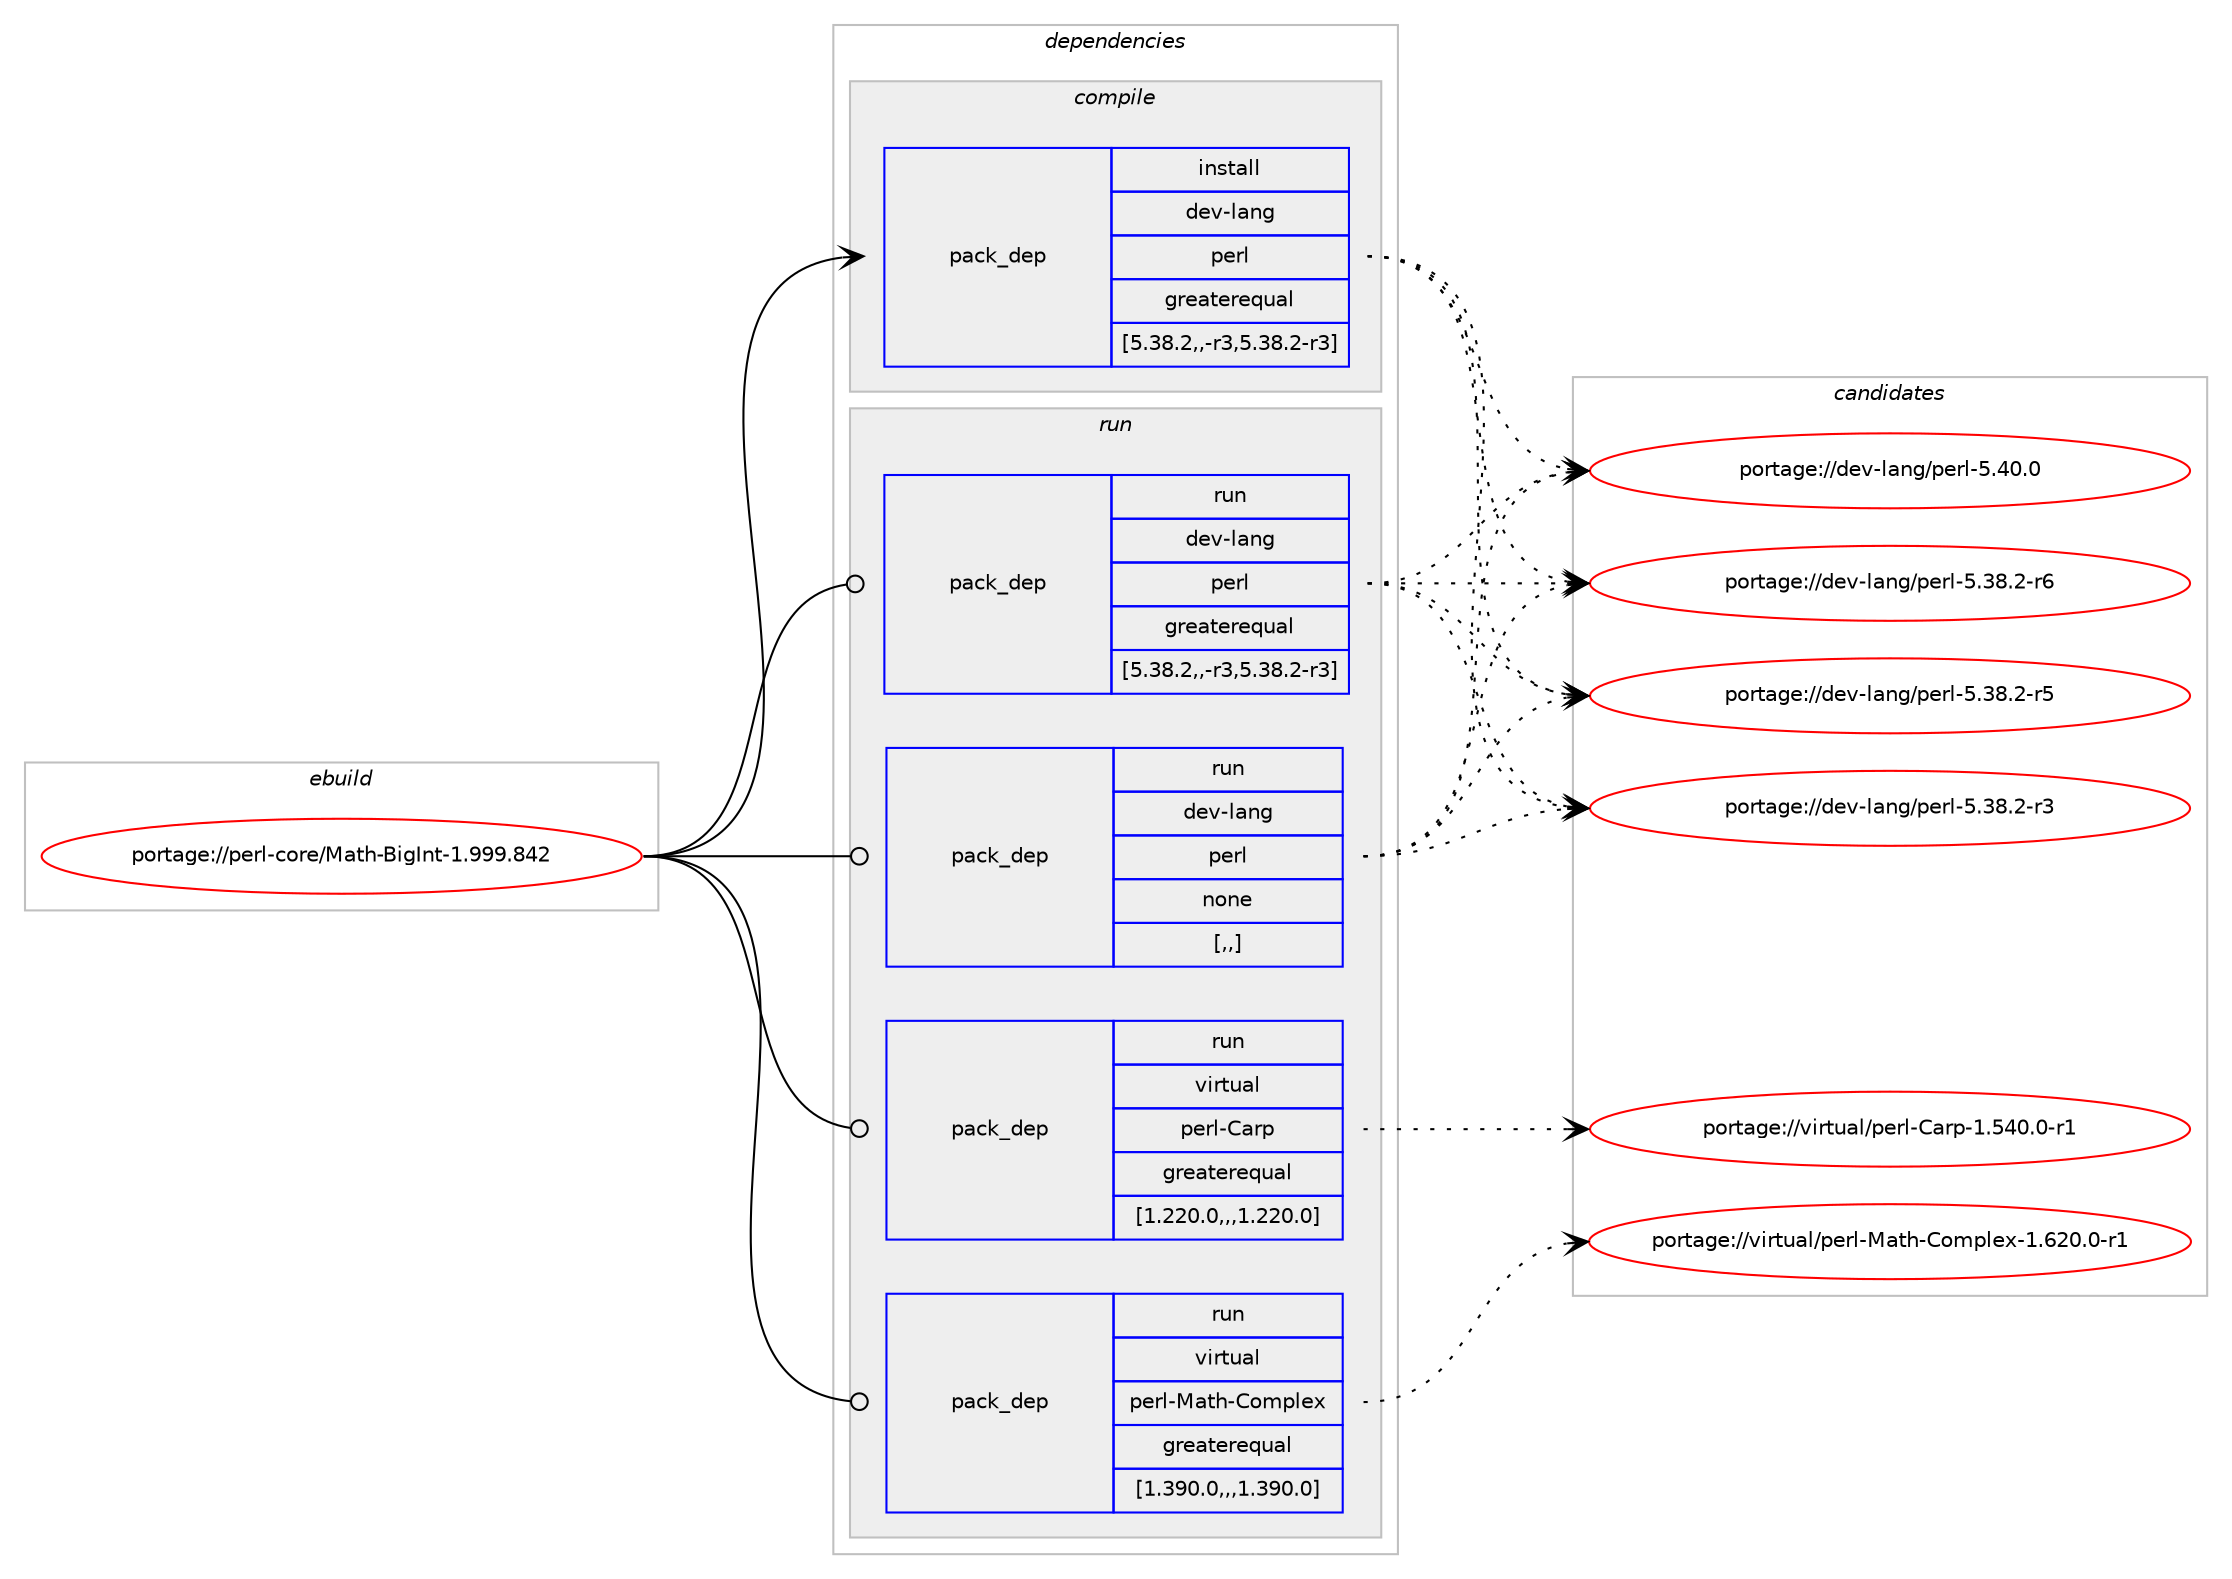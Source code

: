 digraph prolog {

# *************
# Graph options
# *************

newrank=true;
concentrate=true;
compound=true;
graph [rankdir=LR,fontname=Helvetica,fontsize=10,ranksep=1.5];#, ranksep=2.5, nodesep=0.2];
edge  [arrowhead=vee];
node  [fontname=Helvetica,fontsize=10];

# **********
# The ebuild
# **********

subgraph cluster_leftcol {
color=gray;
label=<<i>ebuild</i>>;
id [label="portage://perl-core/Math-BigInt-1.999.842", color=red, width=4, href="../perl-core/Math-BigInt-1.999.842.svg"];
}

# ****************
# The dependencies
# ****************

subgraph cluster_midcol {
color=gray;
label=<<i>dependencies</i>>;
subgraph cluster_compile {
fillcolor="#eeeeee";
style=filled;
label=<<i>compile</i>>;
subgraph pack8772 {
dependency14290 [label=<<TABLE BORDER="0" CELLBORDER="1" CELLSPACING="0" CELLPADDING="4" WIDTH="220"><TR><TD ROWSPAN="6" CELLPADDING="30">pack_dep</TD></TR><TR><TD WIDTH="110">install</TD></TR><TR><TD>dev-lang</TD></TR><TR><TD>perl</TD></TR><TR><TD>greaterequal</TD></TR><TR><TD>[5.38.2,,-r3,5.38.2-r3]</TD></TR></TABLE>>, shape=none, color=blue];
}
id:e -> dependency14290:w [weight=20,style="solid",arrowhead="vee"];
}
subgraph cluster_compileandrun {
fillcolor="#eeeeee";
style=filled;
label=<<i>compile and run</i>>;
}
subgraph cluster_run {
fillcolor="#eeeeee";
style=filled;
label=<<i>run</i>>;
subgraph pack8773 {
dependency14291 [label=<<TABLE BORDER="0" CELLBORDER="1" CELLSPACING="0" CELLPADDING="4" WIDTH="220"><TR><TD ROWSPAN="6" CELLPADDING="30">pack_dep</TD></TR><TR><TD WIDTH="110">run</TD></TR><TR><TD>dev-lang</TD></TR><TR><TD>perl</TD></TR><TR><TD>greaterequal</TD></TR><TR><TD>[5.38.2,,-r3,5.38.2-r3]</TD></TR></TABLE>>, shape=none, color=blue];
}
id:e -> dependency14291:w [weight=20,style="solid",arrowhead="odot"];
subgraph pack8774 {
dependency14292 [label=<<TABLE BORDER="0" CELLBORDER="1" CELLSPACING="0" CELLPADDING="4" WIDTH="220"><TR><TD ROWSPAN="6" CELLPADDING="30">pack_dep</TD></TR><TR><TD WIDTH="110">run</TD></TR><TR><TD>dev-lang</TD></TR><TR><TD>perl</TD></TR><TR><TD>none</TD></TR><TR><TD>[,,]</TD></TR></TABLE>>, shape=none, color=blue];
}
id:e -> dependency14292:w [weight=20,style="solid",arrowhead="odot"];
subgraph pack8775 {
dependency14293 [label=<<TABLE BORDER="0" CELLBORDER="1" CELLSPACING="0" CELLPADDING="4" WIDTH="220"><TR><TD ROWSPAN="6" CELLPADDING="30">pack_dep</TD></TR><TR><TD WIDTH="110">run</TD></TR><TR><TD>virtual</TD></TR><TR><TD>perl-Carp</TD></TR><TR><TD>greaterequal</TD></TR><TR><TD>[1.220.0,,,1.220.0]</TD></TR></TABLE>>, shape=none, color=blue];
}
id:e -> dependency14293:w [weight=20,style="solid",arrowhead="odot"];
subgraph pack8776 {
dependency14294 [label=<<TABLE BORDER="0" CELLBORDER="1" CELLSPACING="0" CELLPADDING="4" WIDTH="220"><TR><TD ROWSPAN="6" CELLPADDING="30">pack_dep</TD></TR><TR><TD WIDTH="110">run</TD></TR><TR><TD>virtual</TD></TR><TR><TD>perl-Math-Complex</TD></TR><TR><TD>greaterequal</TD></TR><TR><TD>[1.390.0,,,1.390.0]</TD></TR></TABLE>>, shape=none, color=blue];
}
id:e -> dependency14294:w [weight=20,style="solid",arrowhead="odot"];
}
}

# **************
# The candidates
# **************

subgraph cluster_choices {
rank=same;
color=gray;
label=<<i>candidates</i>>;

subgraph choice8772 {
color=black;
nodesep=1;
choice10010111845108971101034711210111410845534652484648 [label="portage://dev-lang/perl-5.40.0", color=red, width=4,href="../dev-lang/perl-5.40.0.svg"];
choice100101118451089711010347112101114108455346515646504511454 [label="portage://dev-lang/perl-5.38.2-r6", color=red, width=4,href="../dev-lang/perl-5.38.2-r6.svg"];
choice100101118451089711010347112101114108455346515646504511453 [label="portage://dev-lang/perl-5.38.2-r5", color=red, width=4,href="../dev-lang/perl-5.38.2-r5.svg"];
choice100101118451089711010347112101114108455346515646504511451 [label="portage://dev-lang/perl-5.38.2-r3", color=red, width=4,href="../dev-lang/perl-5.38.2-r3.svg"];
dependency14290:e -> choice10010111845108971101034711210111410845534652484648:w [style=dotted,weight="100"];
dependency14290:e -> choice100101118451089711010347112101114108455346515646504511454:w [style=dotted,weight="100"];
dependency14290:e -> choice100101118451089711010347112101114108455346515646504511453:w [style=dotted,weight="100"];
dependency14290:e -> choice100101118451089711010347112101114108455346515646504511451:w [style=dotted,weight="100"];
}
subgraph choice8773 {
color=black;
nodesep=1;
choice10010111845108971101034711210111410845534652484648 [label="portage://dev-lang/perl-5.40.0", color=red, width=4,href="../dev-lang/perl-5.40.0.svg"];
choice100101118451089711010347112101114108455346515646504511454 [label="portage://dev-lang/perl-5.38.2-r6", color=red, width=4,href="../dev-lang/perl-5.38.2-r6.svg"];
choice100101118451089711010347112101114108455346515646504511453 [label="portage://dev-lang/perl-5.38.2-r5", color=red, width=4,href="../dev-lang/perl-5.38.2-r5.svg"];
choice100101118451089711010347112101114108455346515646504511451 [label="portage://dev-lang/perl-5.38.2-r3", color=red, width=4,href="../dev-lang/perl-5.38.2-r3.svg"];
dependency14291:e -> choice10010111845108971101034711210111410845534652484648:w [style=dotted,weight="100"];
dependency14291:e -> choice100101118451089711010347112101114108455346515646504511454:w [style=dotted,weight="100"];
dependency14291:e -> choice100101118451089711010347112101114108455346515646504511453:w [style=dotted,weight="100"];
dependency14291:e -> choice100101118451089711010347112101114108455346515646504511451:w [style=dotted,weight="100"];
}
subgraph choice8774 {
color=black;
nodesep=1;
choice10010111845108971101034711210111410845534652484648 [label="portage://dev-lang/perl-5.40.0", color=red, width=4,href="../dev-lang/perl-5.40.0.svg"];
choice100101118451089711010347112101114108455346515646504511454 [label="portage://dev-lang/perl-5.38.2-r6", color=red, width=4,href="../dev-lang/perl-5.38.2-r6.svg"];
choice100101118451089711010347112101114108455346515646504511453 [label="portage://dev-lang/perl-5.38.2-r5", color=red, width=4,href="../dev-lang/perl-5.38.2-r5.svg"];
choice100101118451089711010347112101114108455346515646504511451 [label="portage://dev-lang/perl-5.38.2-r3", color=red, width=4,href="../dev-lang/perl-5.38.2-r3.svg"];
dependency14292:e -> choice10010111845108971101034711210111410845534652484648:w [style=dotted,weight="100"];
dependency14292:e -> choice100101118451089711010347112101114108455346515646504511454:w [style=dotted,weight="100"];
dependency14292:e -> choice100101118451089711010347112101114108455346515646504511453:w [style=dotted,weight="100"];
dependency14292:e -> choice100101118451089711010347112101114108455346515646504511451:w [style=dotted,weight="100"];
}
subgraph choice8775 {
color=black;
nodesep=1;
choice118105114116117971084711210111410845679711411245494653524846484511449 [label="portage://virtual/perl-Carp-1.540.0-r1", color=red, width=4,href="../virtual/perl-Carp-1.540.0-r1.svg"];
dependency14293:e -> choice118105114116117971084711210111410845679711411245494653524846484511449:w [style=dotted,weight="100"];
}
subgraph choice8776 {
color=black;
nodesep=1;
choice1181051141161179710847112101114108457797116104456711110911210810112045494654504846484511449 [label="portage://virtual/perl-Math-Complex-1.620.0-r1", color=red, width=4,href="../virtual/perl-Math-Complex-1.620.0-r1.svg"];
dependency14294:e -> choice1181051141161179710847112101114108457797116104456711110911210810112045494654504846484511449:w [style=dotted,weight="100"];
}
}

}

